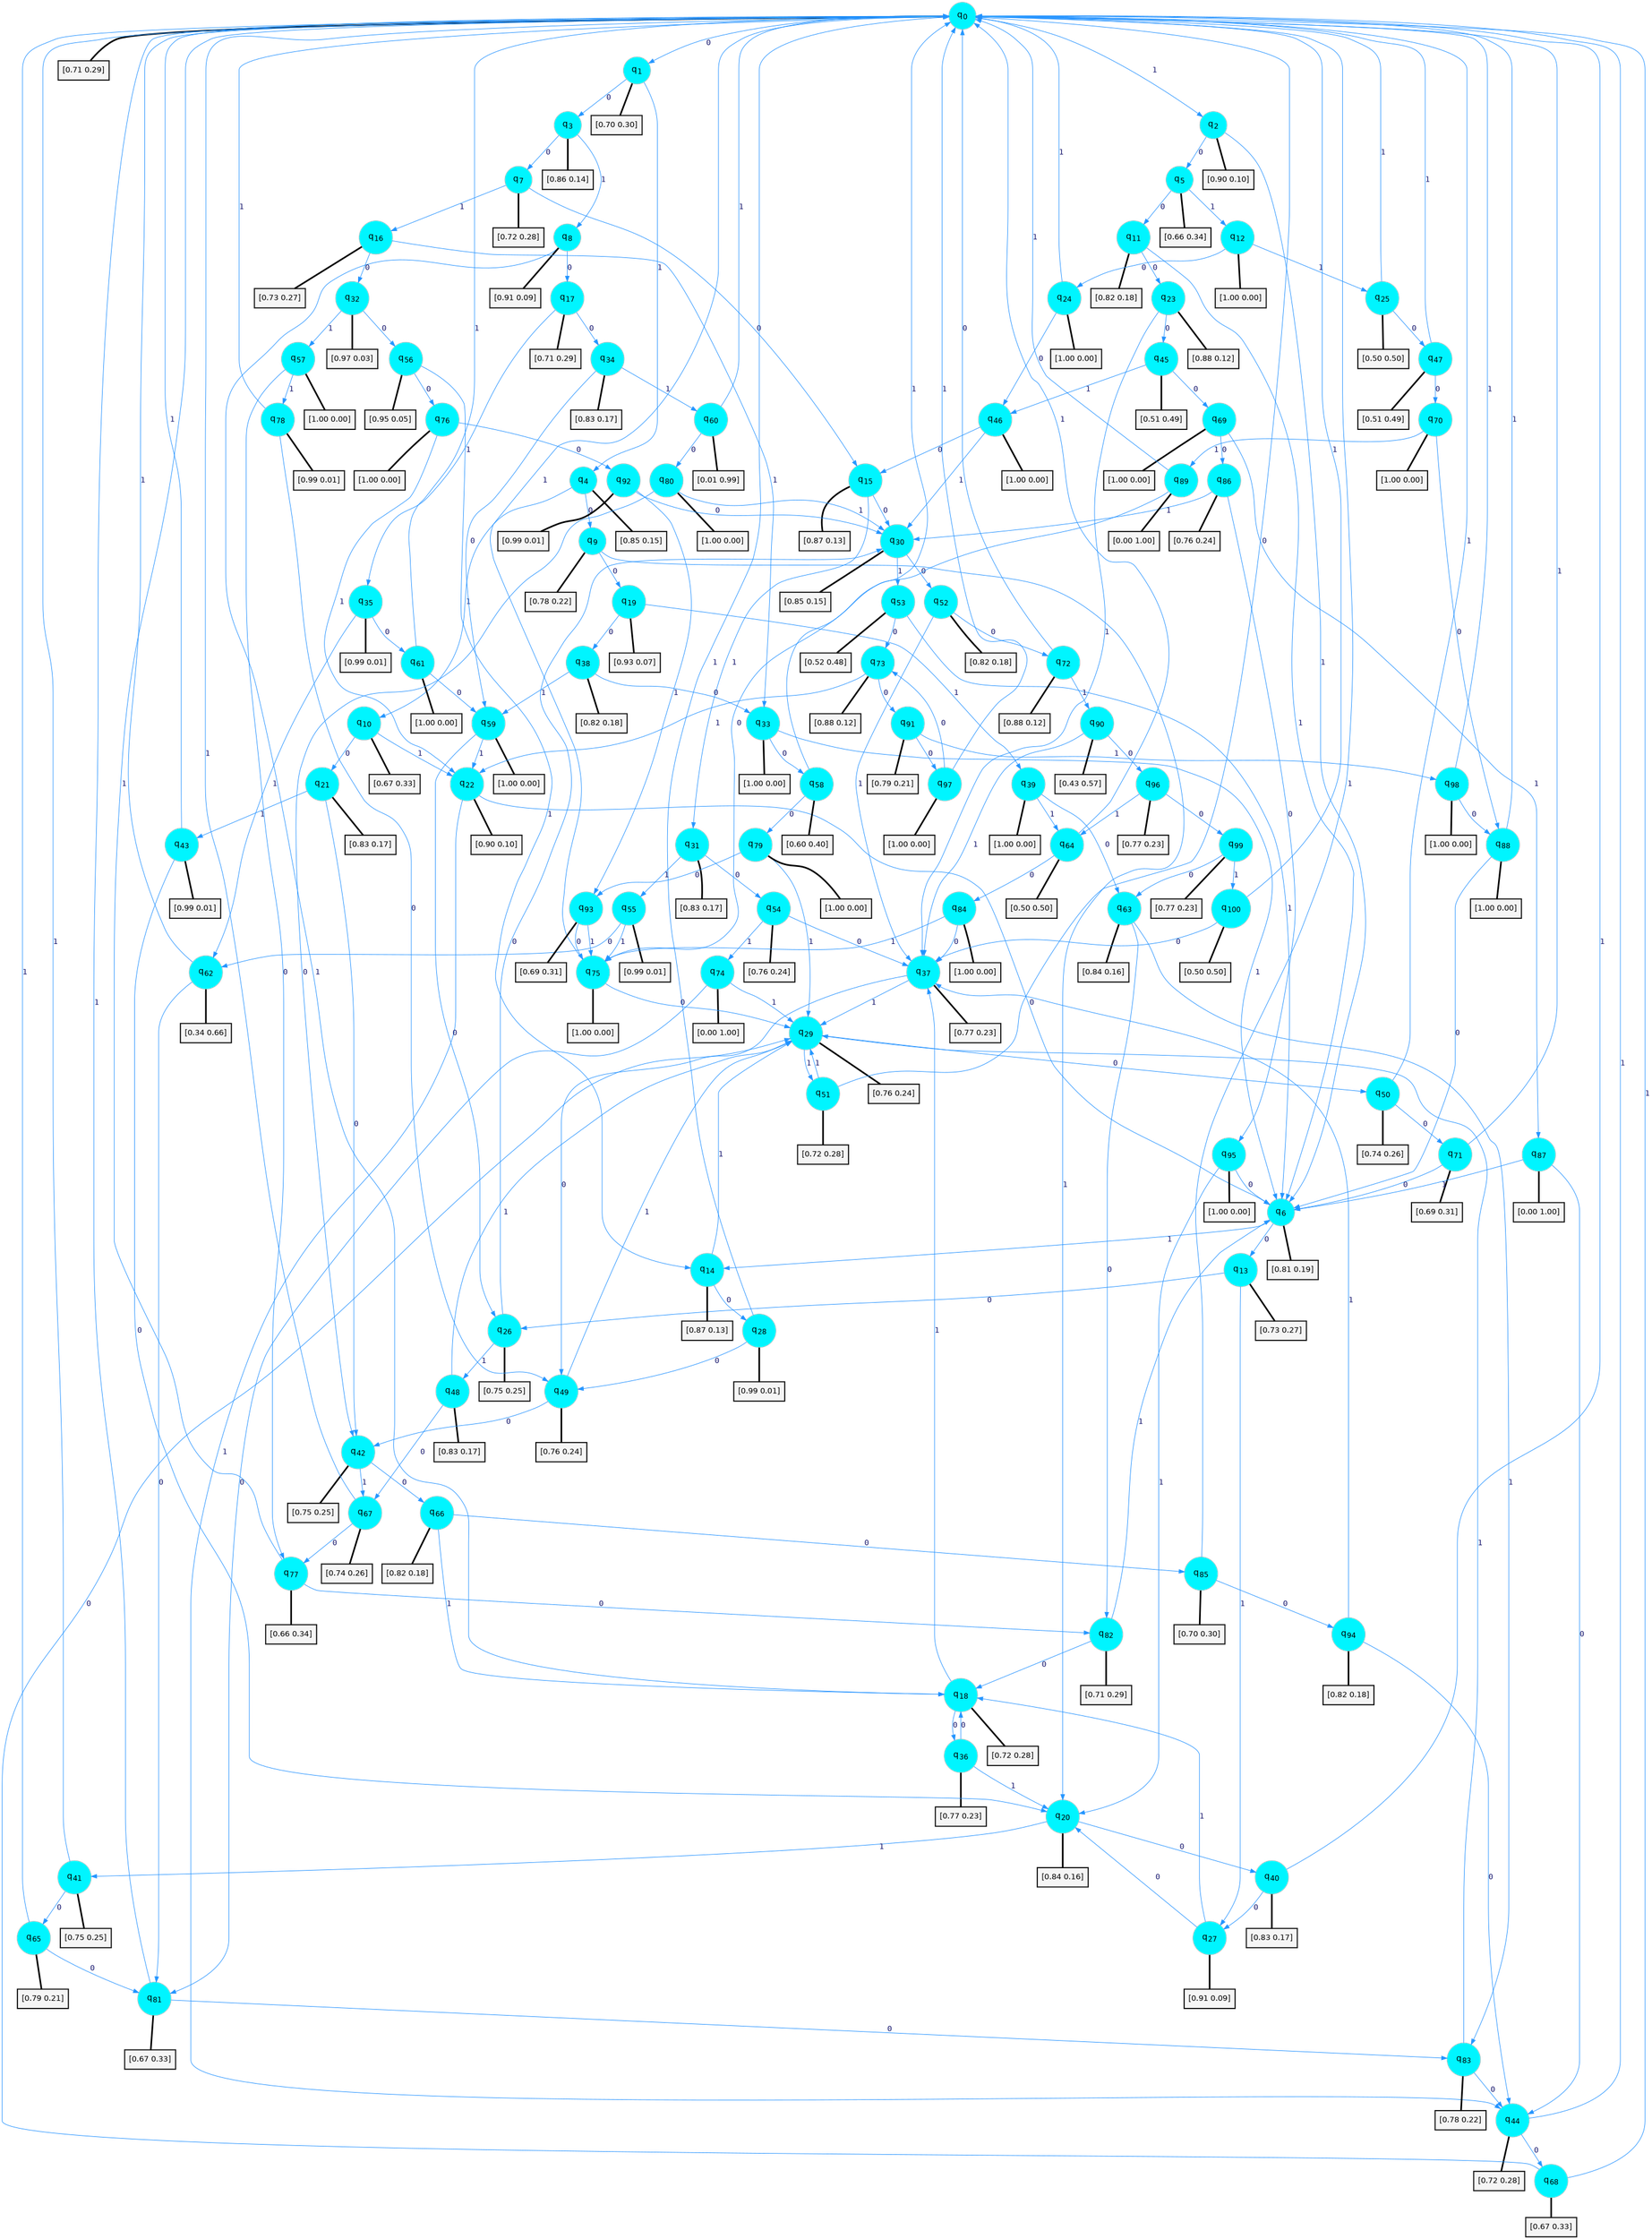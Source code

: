 digraph G {
graph [
bgcolor=transparent, dpi=300, rankdir=TD, size="40,25"];
node [
color=gray, fillcolor=turquoise1, fontcolor=black, fontname=Helvetica, fontsize=16, fontweight=bold, shape=circle, style=filled];
edge [
arrowsize=1, color=dodgerblue1, fontcolor=midnightblue, fontname=courier, fontweight=bold, penwidth=1, style=solid, weight=20];
0[label=<q<SUB>0</SUB>>];
1[label=<q<SUB>1</SUB>>];
2[label=<q<SUB>2</SUB>>];
3[label=<q<SUB>3</SUB>>];
4[label=<q<SUB>4</SUB>>];
5[label=<q<SUB>5</SUB>>];
6[label=<q<SUB>6</SUB>>];
7[label=<q<SUB>7</SUB>>];
8[label=<q<SUB>8</SUB>>];
9[label=<q<SUB>9</SUB>>];
10[label=<q<SUB>10</SUB>>];
11[label=<q<SUB>11</SUB>>];
12[label=<q<SUB>12</SUB>>];
13[label=<q<SUB>13</SUB>>];
14[label=<q<SUB>14</SUB>>];
15[label=<q<SUB>15</SUB>>];
16[label=<q<SUB>16</SUB>>];
17[label=<q<SUB>17</SUB>>];
18[label=<q<SUB>18</SUB>>];
19[label=<q<SUB>19</SUB>>];
20[label=<q<SUB>20</SUB>>];
21[label=<q<SUB>21</SUB>>];
22[label=<q<SUB>22</SUB>>];
23[label=<q<SUB>23</SUB>>];
24[label=<q<SUB>24</SUB>>];
25[label=<q<SUB>25</SUB>>];
26[label=<q<SUB>26</SUB>>];
27[label=<q<SUB>27</SUB>>];
28[label=<q<SUB>28</SUB>>];
29[label=<q<SUB>29</SUB>>];
30[label=<q<SUB>30</SUB>>];
31[label=<q<SUB>31</SUB>>];
32[label=<q<SUB>32</SUB>>];
33[label=<q<SUB>33</SUB>>];
34[label=<q<SUB>34</SUB>>];
35[label=<q<SUB>35</SUB>>];
36[label=<q<SUB>36</SUB>>];
37[label=<q<SUB>37</SUB>>];
38[label=<q<SUB>38</SUB>>];
39[label=<q<SUB>39</SUB>>];
40[label=<q<SUB>40</SUB>>];
41[label=<q<SUB>41</SUB>>];
42[label=<q<SUB>42</SUB>>];
43[label=<q<SUB>43</SUB>>];
44[label=<q<SUB>44</SUB>>];
45[label=<q<SUB>45</SUB>>];
46[label=<q<SUB>46</SUB>>];
47[label=<q<SUB>47</SUB>>];
48[label=<q<SUB>48</SUB>>];
49[label=<q<SUB>49</SUB>>];
50[label=<q<SUB>50</SUB>>];
51[label=<q<SUB>51</SUB>>];
52[label=<q<SUB>52</SUB>>];
53[label=<q<SUB>53</SUB>>];
54[label=<q<SUB>54</SUB>>];
55[label=<q<SUB>55</SUB>>];
56[label=<q<SUB>56</SUB>>];
57[label=<q<SUB>57</SUB>>];
58[label=<q<SUB>58</SUB>>];
59[label=<q<SUB>59</SUB>>];
60[label=<q<SUB>60</SUB>>];
61[label=<q<SUB>61</SUB>>];
62[label=<q<SUB>62</SUB>>];
63[label=<q<SUB>63</SUB>>];
64[label=<q<SUB>64</SUB>>];
65[label=<q<SUB>65</SUB>>];
66[label=<q<SUB>66</SUB>>];
67[label=<q<SUB>67</SUB>>];
68[label=<q<SUB>68</SUB>>];
69[label=<q<SUB>69</SUB>>];
70[label=<q<SUB>70</SUB>>];
71[label=<q<SUB>71</SUB>>];
72[label=<q<SUB>72</SUB>>];
73[label=<q<SUB>73</SUB>>];
74[label=<q<SUB>74</SUB>>];
75[label=<q<SUB>75</SUB>>];
76[label=<q<SUB>76</SUB>>];
77[label=<q<SUB>77</SUB>>];
78[label=<q<SUB>78</SUB>>];
79[label=<q<SUB>79</SUB>>];
80[label=<q<SUB>80</SUB>>];
81[label=<q<SUB>81</SUB>>];
82[label=<q<SUB>82</SUB>>];
83[label=<q<SUB>83</SUB>>];
84[label=<q<SUB>84</SUB>>];
85[label=<q<SUB>85</SUB>>];
86[label=<q<SUB>86</SUB>>];
87[label=<q<SUB>87</SUB>>];
88[label=<q<SUB>88</SUB>>];
89[label=<q<SUB>89</SUB>>];
90[label=<q<SUB>90</SUB>>];
91[label=<q<SUB>91</SUB>>];
92[label=<q<SUB>92</SUB>>];
93[label=<q<SUB>93</SUB>>];
94[label=<q<SUB>94</SUB>>];
95[label=<q<SUB>95</SUB>>];
96[label=<q<SUB>96</SUB>>];
97[label=<q<SUB>97</SUB>>];
98[label=<q<SUB>98</SUB>>];
99[label=<q<SUB>99</SUB>>];
100[label=<q<SUB>100</SUB>>];
101[label="[0.71 0.29]", shape=box,fontcolor=black, fontname=Helvetica, fontsize=14, penwidth=2, fillcolor=whitesmoke,color=black];
102[label="[0.70 0.30]", shape=box,fontcolor=black, fontname=Helvetica, fontsize=14, penwidth=2, fillcolor=whitesmoke,color=black];
103[label="[0.90 0.10]", shape=box,fontcolor=black, fontname=Helvetica, fontsize=14, penwidth=2, fillcolor=whitesmoke,color=black];
104[label="[0.86 0.14]", shape=box,fontcolor=black, fontname=Helvetica, fontsize=14, penwidth=2, fillcolor=whitesmoke,color=black];
105[label="[0.85 0.15]", shape=box,fontcolor=black, fontname=Helvetica, fontsize=14, penwidth=2, fillcolor=whitesmoke,color=black];
106[label="[0.66 0.34]", shape=box,fontcolor=black, fontname=Helvetica, fontsize=14, penwidth=2, fillcolor=whitesmoke,color=black];
107[label="[0.81 0.19]", shape=box,fontcolor=black, fontname=Helvetica, fontsize=14, penwidth=2, fillcolor=whitesmoke,color=black];
108[label="[0.72 0.28]", shape=box,fontcolor=black, fontname=Helvetica, fontsize=14, penwidth=2, fillcolor=whitesmoke,color=black];
109[label="[0.91 0.09]", shape=box,fontcolor=black, fontname=Helvetica, fontsize=14, penwidth=2, fillcolor=whitesmoke,color=black];
110[label="[0.78 0.22]", shape=box,fontcolor=black, fontname=Helvetica, fontsize=14, penwidth=2, fillcolor=whitesmoke,color=black];
111[label="[0.67 0.33]", shape=box,fontcolor=black, fontname=Helvetica, fontsize=14, penwidth=2, fillcolor=whitesmoke,color=black];
112[label="[0.82 0.18]", shape=box,fontcolor=black, fontname=Helvetica, fontsize=14, penwidth=2, fillcolor=whitesmoke,color=black];
113[label="[1.00 0.00]", shape=box,fontcolor=black, fontname=Helvetica, fontsize=14, penwidth=2, fillcolor=whitesmoke,color=black];
114[label="[0.73 0.27]", shape=box,fontcolor=black, fontname=Helvetica, fontsize=14, penwidth=2, fillcolor=whitesmoke,color=black];
115[label="[0.87 0.13]", shape=box,fontcolor=black, fontname=Helvetica, fontsize=14, penwidth=2, fillcolor=whitesmoke,color=black];
116[label="[0.87 0.13]", shape=box,fontcolor=black, fontname=Helvetica, fontsize=14, penwidth=2, fillcolor=whitesmoke,color=black];
117[label="[0.73 0.27]", shape=box,fontcolor=black, fontname=Helvetica, fontsize=14, penwidth=2, fillcolor=whitesmoke,color=black];
118[label="[0.71 0.29]", shape=box,fontcolor=black, fontname=Helvetica, fontsize=14, penwidth=2, fillcolor=whitesmoke,color=black];
119[label="[0.72 0.28]", shape=box,fontcolor=black, fontname=Helvetica, fontsize=14, penwidth=2, fillcolor=whitesmoke,color=black];
120[label="[0.93 0.07]", shape=box,fontcolor=black, fontname=Helvetica, fontsize=14, penwidth=2, fillcolor=whitesmoke,color=black];
121[label="[0.84 0.16]", shape=box,fontcolor=black, fontname=Helvetica, fontsize=14, penwidth=2, fillcolor=whitesmoke,color=black];
122[label="[0.83 0.17]", shape=box,fontcolor=black, fontname=Helvetica, fontsize=14, penwidth=2, fillcolor=whitesmoke,color=black];
123[label="[0.90 0.10]", shape=box,fontcolor=black, fontname=Helvetica, fontsize=14, penwidth=2, fillcolor=whitesmoke,color=black];
124[label="[0.88 0.12]", shape=box,fontcolor=black, fontname=Helvetica, fontsize=14, penwidth=2, fillcolor=whitesmoke,color=black];
125[label="[1.00 0.00]", shape=box,fontcolor=black, fontname=Helvetica, fontsize=14, penwidth=2, fillcolor=whitesmoke,color=black];
126[label="[0.50 0.50]", shape=box,fontcolor=black, fontname=Helvetica, fontsize=14, penwidth=2, fillcolor=whitesmoke,color=black];
127[label="[0.75 0.25]", shape=box,fontcolor=black, fontname=Helvetica, fontsize=14, penwidth=2, fillcolor=whitesmoke,color=black];
128[label="[0.91 0.09]", shape=box,fontcolor=black, fontname=Helvetica, fontsize=14, penwidth=2, fillcolor=whitesmoke,color=black];
129[label="[0.99 0.01]", shape=box,fontcolor=black, fontname=Helvetica, fontsize=14, penwidth=2, fillcolor=whitesmoke,color=black];
130[label="[0.76 0.24]", shape=box,fontcolor=black, fontname=Helvetica, fontsize=14, penwidth=2, fillcolor=whitesmoke,color=black];
131[label="[0.85 0.15]", shape=box,fontcolor=black, fontname=Helvetica, fontsize=14, penwidth=2, fillcolor=whitesmoke,color=black];
132[label="[0.83 0.17]", shape=box,fontcolor=black, fontname=Helvetica, fontsize=14, penwidth=2, fillcolor=whitesmoke,color=black];
133[label="[0.97 0.03]", shape=box,fontcolor=black, fontname=Helvetica, fontsize=14, penwidth=2, fillcolor=whitesmoke,color=black];
134[label="[1.00 0.00]", shape=box,fontcolor=black, fontname=Helvetica, fontsize=14, penwidth=2, fillcolor=whitesmoke,color=black];
135[label="[0.83 0.17]", shape=box,fontcolor=black, fontname=Helvetica, fontsize=14, penwidth=2, fillcolor=whitesmoke,color=black];
136[label="[0.99 0.01]", shape=box,fontcolor=black, fontname=Helvetica, fontsize=14, penwidth=2, fillcolor=whitesmoke,color=black];
137[label="[0.77 0.23]", shape=box,fontcolor=black, fontname=Helvetica, fontsize=14, penwidth=2, fillcolor=whitesmoke,color=black];
138[label="[0.77 0.23]", shape=box,fontcolor=black, fontname=Helvetica, fontsize=14, penwidth=2, fillcolor=whitesmoke,color=black];
139[label="[0.82 0.18]", shape=box,fontcolor=black, fontname=Helvetica, fontsize=14, penwidth=2, fillcolor=whitesmoke,color=black];
140[label="[1.00 0.00]", shape=box,fontcolor=black, fontname=Helvetica, fontsize=14, penwidth=2, fillcolor=whitesmoke,color=black];
141[label="[0.83 0.17]", shape=box,fontcolor=black, fontname=Helvetica, fontsize=14, penwidth=2, fillcolor=whitesmoke,color=black];
142[label="[0.75 0.25]", shape=box,fontcolor=black, fontname=Helvetica, fontsize=14, penwidth=2, fillcolor=whitesmoke,color=black];
143[label="[0.75 0.25]", shape=box,fontcolor=black, fontname=Helvetica, fontsize=14, penwidth=2, fillcolor=whitesmoke,color=black];
144[label="[0.99 0.01]", shape=box,fontcolor=black, fontname=Helvetica, fontsize=14, penwidth=2, fillcolor=whitesmoke,color=black];
145[label="[0.72 0.28]", shape=box,fontcolor=black, fontname=Helvetica, fontsize=14, penwidth=2, fillcolor=whitesmoke,color=black];
146[label="[0.51 0.49]", shape=box,fontcolor=black, fontname=Helvetica, fontsize=14, penwidth=2, fillcolor=whitesmoke,color=black];
147[label="[1.00 0.00]", shape=box,fontcolor=black, fontname=Helvetica, fontsize=14, penwidth=2, fillcolor=whitesmoke,color=black];
148[label="[0.51 0.49]", shape=box,fontcolor=black, fontname=Helvetica, fontsize=14, penwidth=2, fillcolor=whitesmoke,color=black];
149[label="[0.83 0.17]", shape=box,fontcolor=black, fontname=Helvetica, fontsize=14, penwidth=2, fillcolor=whitesmoke,color=black];
150[label="[0.76 0.24]", shape=box,fontcolor=black, fontname=Helvetica, fontsize=14, penwidth=2, fillcolor=whitesmoke,color=black];
151[label="[0.74 0.26]", shape=box,fontcolor=black, fontname=Helvetica, fontsize=14, penwidth=2, fillcolor=whitesmoke,color=black];
152[label="[0.72 0.28]", shape=box,fontcolor=black, fontname=Helvetica, fontsize=14, penwidth=2, fillcolor=whitesmoke,color=black];
153[label="[0.82 0.18]", shape=box,fontcolor=black, fontname=Helvetica, fontsize=14, penwidth=2, fillcolor=whitesmoke,color=black];
154[label="[0.52 0.48]", shape=box,fontcolor=black, fontname=Helvetica, fontsize=14, penwidth=2, fillcolor=whitesmoke,color=black];
155[label="[0.76 0.24]", shape=box,fontcolor=black, fontname=Helvetica, fontsize=14, penwidth=2, fillcolor=whitesmoke,color=black];
156[label="[0.99 0.01]", shape=box,fontcolor=black, fontname=Helvetica, fontsize=14, penwidth=2, fillcolor=whitesmoke,color=black];
157[label="[0.95 0.05]", shape=box,fontcolor=black, fontname=Helvetica, fontsize=14, penwidth=2, fillcolor=whitesmoke,color=black];
158[label="[1.00 0.00]", shape=box,fontcolor=black, fontname=Helvetica, fontsize=14, penwidth=2, fillcolor=whitesmoke,color=black];
159[label="[0.60 0.40]", shape=box,fontcolor=black, fontname=Helvetica, fontsize=14, penwidth=2, fillcolor=whitesmoke,color=black];
160[label="[1.00 0.00]", shape=box,fontcolor=black, fontname=Helvetica, fontsize=14, penwidth=2, fillcolor=whitesmoke,color=black];
161[label="[0.01 0.99]", shape=box,fontcolor=black, fontname=Helvetica, fontsize=14, penwidth=2, fillcolor=whitesmoke,color=black];
162[label="[1.00 0.00]", shape=box,fontcolor=black, fontname=Helvetica, fontsize=14, penwidth=2, fillcolor=whitesmoke,color=black];
163[label="[0.34 0.66]", shape=box,fontcolor=black, fontname=Helvetica, fontsize=14, penwidth=2, fillcolor=whitesmoke,color=black];
164[label="[0.84 0.16]", shape=box,fontcolor=black, fontname=Helvetica, fontsize=14, penwidth=2, fillcolor=whitesmoke,color=black];
165[label="[0.50 0.50]", shape=box,fontcolor=black, fontname=Helvetica, fontsize=14, penwidth=2, fillcolor=whitesmoke,color=black];
166[label="[0.79 0.21]", shape=box,fontcolor=black, fontname=Helvetica, fontsize=14, penwidth=2, fillcolor=whitesmoke,color=black];
167[label="[0.82 0.18]", shape=box,fontcolor=black, fontname=Helvetica, fontsize=14, penwidth=2, fillcolor=whitesmoke,color=black];
168[label="[0.74 0.26]", shape=box,fontcolor=black, fontname=Helvetica, fontsize=14, penwidth=2, fillcolor=whitesmoke,color=black];
169[label="[0.67 0.33]", shape=box,fontcolor=black, fontname=Helvetica, fontsize=14, penwidth=2, fillcolor=whitesmoke,color=black];
170[label="[1.00 0.00]", shape=box,fontcolor=black, fontname=Helvetica, fontsize=14, penwidth=2, fillcolor=whitesmoke,color=black];
171[label="[1.00 0.00]", shape=box,fontcolor=black, fontname=Helvetica, fontsize=14, penwidth=2, fillcolor=whitesmoke,color=black];
172[label="[0.69 0.31]", shape=box,fontcolor=black, fontname=Helvetica, fontsize=14, penwidth=2, fillcolor=whitesmoke,color=black];
173[label="[0.88 0.12]", shape=box,fontcolor=black, fontname=Helvetica, fontsize=14, penwidth=2, fillcolor=whitesmoke,color=black];
174[label="[0.88 0.12]", shape=box,fontcolor=black, fontname=Helvetica, fontsize=14, penwidth=2, fillcolor=whitesmoke,color=black];
175[label="[0.00 1.00]", shape=box,fontcolor=black, fontname=Helvetica, fontsize=14, penwidth=2, fillcolor=whitesmoke,color=black];
176[label="[1.00 0.00]", shape=box,fontcolor=black, fontname=Helvetica, fontsize=14, penwidth=2, fillcolor=whitesmoke,color=black];
177[label="[1.00 0.00]", shape=box,fontcolor=black, fontname=Helvetica, fontsize=14, penwidth=2, fillcolor=whitesmoke,color=black];
178[label="[0.66 0.34]", shape=box,fontcolor=black, fontname=Helvetica, fontsize=14, penwidth=2, fillcolor=whitesmoke,color=black];
179[label="[0.99 0.01]", shape=box,fontcolor=black, fontname=Helvetica, fontsize=14, penwidth=2, fillcolor=whitesmoke,color=black];
180[label="[1.00 0.00]", shape=box,fontcolor=black, fontname=Helvetica, fontsize=14, penwidth=2, fillcolor=whitesmoke,color=black];
181[label="[1.00 0.00]", shape=box,fontcolor=black, fontname=Helvetica, fontsize=14, penwidth=2, fillcolor=whitesmoke,color=black];
182[label="[0.67 0.33]", shape=box,fontcolor=black, fontname=Helvetica, fontsize=14, penwidth=2, fillcolor=whitesmoke,color=black];
183[label="[0.71 0.29]", shape=box,fontcolor=black, fontname=Helvetica, fontsize=14, penwidth=2, fillcolor=whitesmoke,color=black];
184[label="[0.78 0.22]", shape=box,fontcolor=black, fontname=Helvetica, fontsize=14, penwidth=2, fillcolor=whitesmoke,color=black];
185[label="[1.00 0.00]", shape=box,fontcolor=black, fontname=Helvetica, fontsize=14, penwidth=2, fillcolor=whitesmoke,color=black];
186[label="[0.70 0.30]", shape=box,fontcolor=black, fontname=Helvetica, fontsize=14, penwidth=2, fillcolor=whitesmoke,color=black];
187[label="[0.76 0.24]", shape=box,fontcolor=black, fontname=Helvetica, fontsize=14, penwidth=2, fillcolor=whitesmoke,color=black];
188[label="[0.00 1.00]", shape=box,fontcolor=black, fontname=Helvetica, fontsize=14, penwidth=2, fillcolor=whitesmoke,color=black];
189[label="[1.00 0.00]", shape=box,fontcolor=black, fontname=Helvetica, fontsize=14, penwidth=2, fillcolor=whitesmoke,color=black];
190[label="[0.00 1.00]", shape=box,fontcolor=black, fontname=Helvetica, fontsize=14, penwidth=2, fillcolor=whitesmoke,color=black];
191[label="[0.43 0.57]", shape=box,fontcolor=black, fontname=Helvetica, fontsize=14, penwidth=2, fillcolor=whitesmoke,color=black];
192[label="[0.79 0.21]", shape=box,fontcolor=black, fontname=Helvetica, fontsize=14, penwidth=2, fillcolor=whitesmoke,color=black];
193[label="[0.99 0.01]", shape=box,fontcolor=black, fontname=Helvetica, fontsize=14, penwidth=2, fillcolor=whitesmoke,color=black];
194[label="[0.69 0.31]", shape=box,fontcolor=black, fontname=Helvetica, fontsize=14, penwidth=2, fillcolor=whitesmoke,color=black];
195[label="[0.82 0.18]", shape=box,fontcolor=black, fontname=Helvetica, fontsize=14, penwidth=2, fillcolor=whitesmoke,color=black];
196[label="[1.00 0.00]", shape=box,fontcolor=black, fontname=Helvetica, fontsize=14, penwidth=2, fillcolor=whitesmoke,color=black];
197[label="[0.77 0.23]", shape=box,fontcolor=black, fontname=Helvetica, fontsize=14, penwidth=2, fillcolor=whitesmoke,color=black];
198[label="[1.00 0.00]", shape=box,fontcolor=black, fontname=Helvetica, fontsize=14, penwidth=2, fillcolor=whitesmoke,color=black];
199[label="[1.00 0.00]", shape=box,fontcolor=black, fontname=Helvetica, fontsize=14, penwidth=2, fillcolor=whitesmoke,color=black];
200[label="[0.77 0.23]", shape=box,fontcolor=black, fontname=Helvetica, fontsize=14, penwidth=2, fillcolor=whitesmoke,color=black];
201[label="[0.50 0.50]", shape=box,fontcolor=black, fontname=Helvetica, fontsize=14, penwidth=2, fillcolor=whitesmoke,color=black];
0->1 [label=0];
0->2 [label=1];
0->101 [arrowhead=none, penwidth=3,color=black];
1->3 [label=0];
1->4 [label=1];
1->102 [arrowhead=none, penwidth=3,color=black];
2->5 [label=0];
2->6 [label=1];
2->103 [arrowhead=none, penwidth=3,color=black];
3->7 [label=0];
3->8 [label=1];
3->104 [arrowhead=none, penwidth=3,color=black];
4->9 [label=0];
4->10 [label=1];
4->105 [arrowhead=none, penwidth=3,color=black];
5->11 [label=0];
5->12 [label=1];
5->106 [arrowhead=none, penwidth=3,color=black];
6->13 [label=0];
6->14 [label=1];
6->107 [arrowhead=none, penwidth=3,color=black];
7->15 [label=0];
7->16 [label=1];
7->108 [arrowhead=none, penwidth=3,color=black];
8->17 [label=0];
8->18 [label=1];
8->109 [arrowhead=none, penwidth=3,color=black];
9->19 [label=0];
9->20 [label=1];
9->110 [arrowhead=none, penwidth=3,color=black];
10->21 [label=0];
10->22 [label=1];
10->111 [arrowhead=none, penwidth=3,color=black];
11->23 [label=0];
11->6 [label=1];
11->112 [arrowhead=none, penwidth=3,color=black];
12->24 [label=0];
12->25 [label=1];
12->113 [arrowhead=none, penwidth=3,color=black];
13->26 [label=0];
13->27 [label=1];
13->114 [arrowhead=none, penwidth=3,color=black];
14->28 [label=0];
14->29 [label=1];
14->115 [arrowhead=none, penwidth=3,color=black];
15->30 [label=0];
15->31 [label=1];
15->116 [arrowhead=none, penwidth=3,color=black];
16->32 [label=0];
16->33 [label=1];
16->117 [arrowhead=none, penwidth=3,color=black];
17->34 [label=0];
17->35 [label=1];
17->118 [arrowhead=none, penwidth=3,color=black];
18->36 [label=0];
18->37 [label=1];
18->119 [arrowhead=none, penwidth=3,color=black];
19->38 [label=0];
19->39 [label=1];
19->120 [arrowhead=none, penwidth=3,color=black];
20->40 [label=0];
20->41 [label=1];
20->121 [arrowhead=none, penwidth=3,color=black];
21->42 [label=0];
21->43 [label=1];
21->122 [arrowhead=none, penwidth=3,color=black];
22->6 [label=0];
22->44 [label=1];
22->123 [arrowhead=none, penwidth=3,color=black];
23->45 [label=0];
23->37 [label=1];
23->124 [arrowhead=none, penwidth=3,color=black];
24->46 [label=0];
24->0 [label=1];
24->125 [arrowhead=none, penwidth=3,color=black];
25->47 [label=0];
25->0 [label=1];
25->126 [arrowhead=none, penwidth=3,color=black];
26->30 [label=0];
26->48 [label=1];
26->127 [arrowhead=none, penwidth=3,color=black];
27->20 [label=0];
27->18 [label=1];
27->128 [arrowhead=none, penwidth=3,color=black];
28->49 [label=0];
28->0 [label=1];
28->129 [arrowhead=none, penwidth=3,color=black];
29->50 [label=0];
29->51 [label=1];
29->130 [arrowhead=none, penwidth=3,color=black];
30->52 [label=0];
30->53 [label=1];
30->131 [arrowhead=none, penwidth=3,color=black];
31->54 [label=0];
31->55 [label=1];
31->132 [arrowhead=none, penwidth=3,color=black];
32->56 [label=0];
32->57 [label=1];
32->133 [arrowhead=none, penwidth=3,color=black];
33->58 [label=0];
33->6 [label=1];
33->134 [arrowhead=none, penwidth=3,color=black];
34->59 [label=0];
34->60 [label=1];
34->135 [arrowhead=none, penwidth=3,color=black];
35->61 [label=0];
35->62 [label=1];
35->136 [arrowhead=none, penwidth=3,color=black];
36->18 [label=0];
36->20 [label=1];
36->137 [arrowhead=none, penwidth=3,color=black];
37->49 [label=0];
37->29 [label=1];
37->138 [arrowhead=none, penwidth=3,color=black];
38->33 [label=0];
38->59 [label=1];
38->139 [arrowhead=none, penwidth=3,color=black];
39->63 [label=0];
39->64 [label=1];
39->140 [arrowhead=none, penwidth=3,color=black];
40->27 [label=0];
40->0 [label=1];
40->141 [arrowhead=none, penwidth=3,color=black];
41->65 [label=0];
41->0 [label=1];
41->142 [arrowhead=none, penwidth=3,color=black];
42->66 [label=0];
42->67 [label=1];
42->143 [arrowhead=none, penwidth=3,color=black];
43->20 [label=0];
43->0 [label=1];
43->144 [arrowhead=none, penwidth=3,color=black];
44->68 [label=0];
44->0 [label=1];
44->145 [arrowhead=none, penwidth=3,color=black];
45->69 [label=0];
45->46 [label=1];
45->146 [arrowhead=none, penwidth=3,color=black];
46->15 [label=0];
46->30 [label=1];
46->147 [arrowhead=none, penwidth=3,color=black];
47->70 [label=0];
47->0 [label=1];
47->148 [arrowhead=none, penwidth=3,color=black];
48->67 [label=0];
48->29 [label=1];
48->149 [arrowhead=none, penwidth=3,color=black];
49->42 [label=0];
49->29 [label=1];
49->150 [arrowhead=none, penwidth=3,color=black];
50->71 [label=0];
50->0 [label=1];
50->151 [arrowhead=none, penwidth=3,color=black];
51->0 [label=0];
51->29 [label=1];
51->152 [arrowhead=none, penwidth=3,color=black];
52->72 [label=0];
52->37 [label=1];
52->153 [arrowhead=none, penwidth=3,color=black];
53->73 [label=0];
53->6 [label=1];
53->154 [arrowhead=none, penwidth=3,color=black];
54->37 [label=0];
54->74 [label=1];
54->155 [arrowhead=none, penwidth=3,color=black];
55->62 [label=0];
55->75 [label=1];
55->156 [arrowhead=none, penwidth=3,color=black];
56->76 [label=0];
56->14 [label=1];
56->157 [arrowhead=none, penwidth=3,color=black];
57->77 [label=0];
57->78 [label=1];
57->158 [arrowhead=none, penwidth=3,color=black];
58->79 [label=0];
58->0 [label=1];
58->159 [arrowhead=none, penwidth=3,color=black];
59->26 [label=0];
59->22 [label=1];
59->160 [arrowhead=none, penwidth=3,color=black];
60->80 [label=0];
60->0 [label=1];
60->161 [arrowhead=none, penwidth=3,color=black];
61->59 [label=0];
61->0 [label=1];
61->162 [arrowhead=none, penwidth=3,color=black];
62->81 [label=0];
62->0 [label=1];
62->163 [arrowhead=none, penwidth=3,color=black];
63->82 [label=0];
63->83 [label=1];
63->164 [arrowhead=none, penwidth=3,color=black];
64->84 [label=0];
64->0 [label=1];
64->165 [arrowhead=none, penwidth=3,color=black];
65->81 [label=0];
65->0 [label=1];
65->166 [arrowhead=none, penwidth=3,color=black];
66->85 [label=0];
66->18 [label=1];
66->167 [arrowhead=none, penwidth=3,color=black];
67->77 [label=0];
67->0 [label=1];
67->168 [arrowhead=none, penwidth=3,color=black];
68->29 [label=0];
68->0 [label=1];
68->169 [arrowhead=none, penwidth=3,color=black];
69->86 [label=0];
69->87 [label=1];
69->170 [arrowhead=none, penwidth=3,color=black];
70->88 [label=0];
70->89 [label=1];
70->171 [arrowhead=none, penwidth=3,color=black];
71->6 [label=0];
71->0 [label=1];
71->172 [arrowhead=none, penwidth=3,color=black];
72->0 [label=0];
72->90 [label=1];
72->173 [arrowhead=none, penwidth=3,color=black];
73->91 [label=0];
73->22 [label=1];
73->174 [arrowhead=none, penwidth=3,color=black];
74->81 [label=0];
74->29 [label=1];
74->175 [arrowhead=none, penwidth=3,color=black];
75->29 [label=0];
75->0 [label=1];
75->176 [arrowhead=none, penwidth=3,color=black];
76->92 [label=0];
76->22 [label=1];
76->177 [arrowhead=none, penwidth=3,color=black];
77->82 [label=0];
77->0 [label=1];
77->178 [arrowhead=none, penwidth=3,color=black];
78->49 [label=0];
78->0 [label=1];
78->179 [arrowhead=none, penwidth=3,color=black];
79->93 [label=0];
79->29 [label=1];
79->180 [arrowhead=none, penwidth=3,color=black];
80->42 [label=0];
80->30 [label=1];
80->181 [arrowhead=none, penwidth=3,color=black];
81->83 [label=0];
81->0 [label=1];
81->182 [arrowhead=none, penwidth=3,color=black];
82->18 [label=0];
82->6 [label=1];
82->183 [arrowhead=none, penwidth=3,color=black];
83->44 [label=0];
83->29 [label=1];
83->184 [arrowhead=none, penwidth=3,color=black];
84->37 [label=0];
84->75 [label=1];
84->185 [arrowhead=none, penwidth=3,color=black];
85->94 [label=0];
85->0 [label=1];
85->186 [arrowhead=none, penwidth=3,color=black];
86->95 [label=0];
86->30 [label=1];
86->187 [arrowhead=none, penwidth=3,color=black];
87->44 [label=0];
87->6 [label=1];
87->188 [arrowhead=none, penwidth=3,color=black];
88->6 [label=0];
88->0 [label=1];
88->189 [arrowhead=none, penwidth=3,color=black];
89->75 [label=0];
89->0 [label=1];
89->190 [arrowhead=none, penwidth=3,color=black];
90->96 [label=0];
90->37 [label=1];
90->191 [arrowhead=none, penwidth=3,color=black];
91->97 [label=0];
91->98 [label=1];
91->192 [arrowhead=none, penwidth=3,color=black];
92->30 [label=0];
92->93 [label=1];
92->193 [arrowhead=none, penwidth=3,color=black];
93->75 [label=0];
93->75 [label=1];
93->194 [arrowhead=none, penwidth=3,color=black];
94->44 [label=0];
94->37 [label=1];
94->195 [arrowhead=none, penwidth=3,color=black];
95->6 [label=0];
95->20 [label=1];
95->196 [arrowhead=none, penwidth=3,color=black];
96->99 [label=0];
96->64 [label=1];
96->197 [arrowhead=none, penwidth=3,color=black];
97->73 [label=0];
97->0 [label=1];
97->198 [arrowhead=none, penwidth=3,color=black];
98->88 [label=0];
98->0 [label=1];
98->199 [arrowhead=none, penwidth=3,color=black];
99->63 [label=0];
99->100 [label=1];
99->200 [arrowhead=none, penwidth=3,color=black];
100->37 [label=0];
100->0 [label=1];
100->201 [arrowhead=none, penwidth=3,color=black];
}

